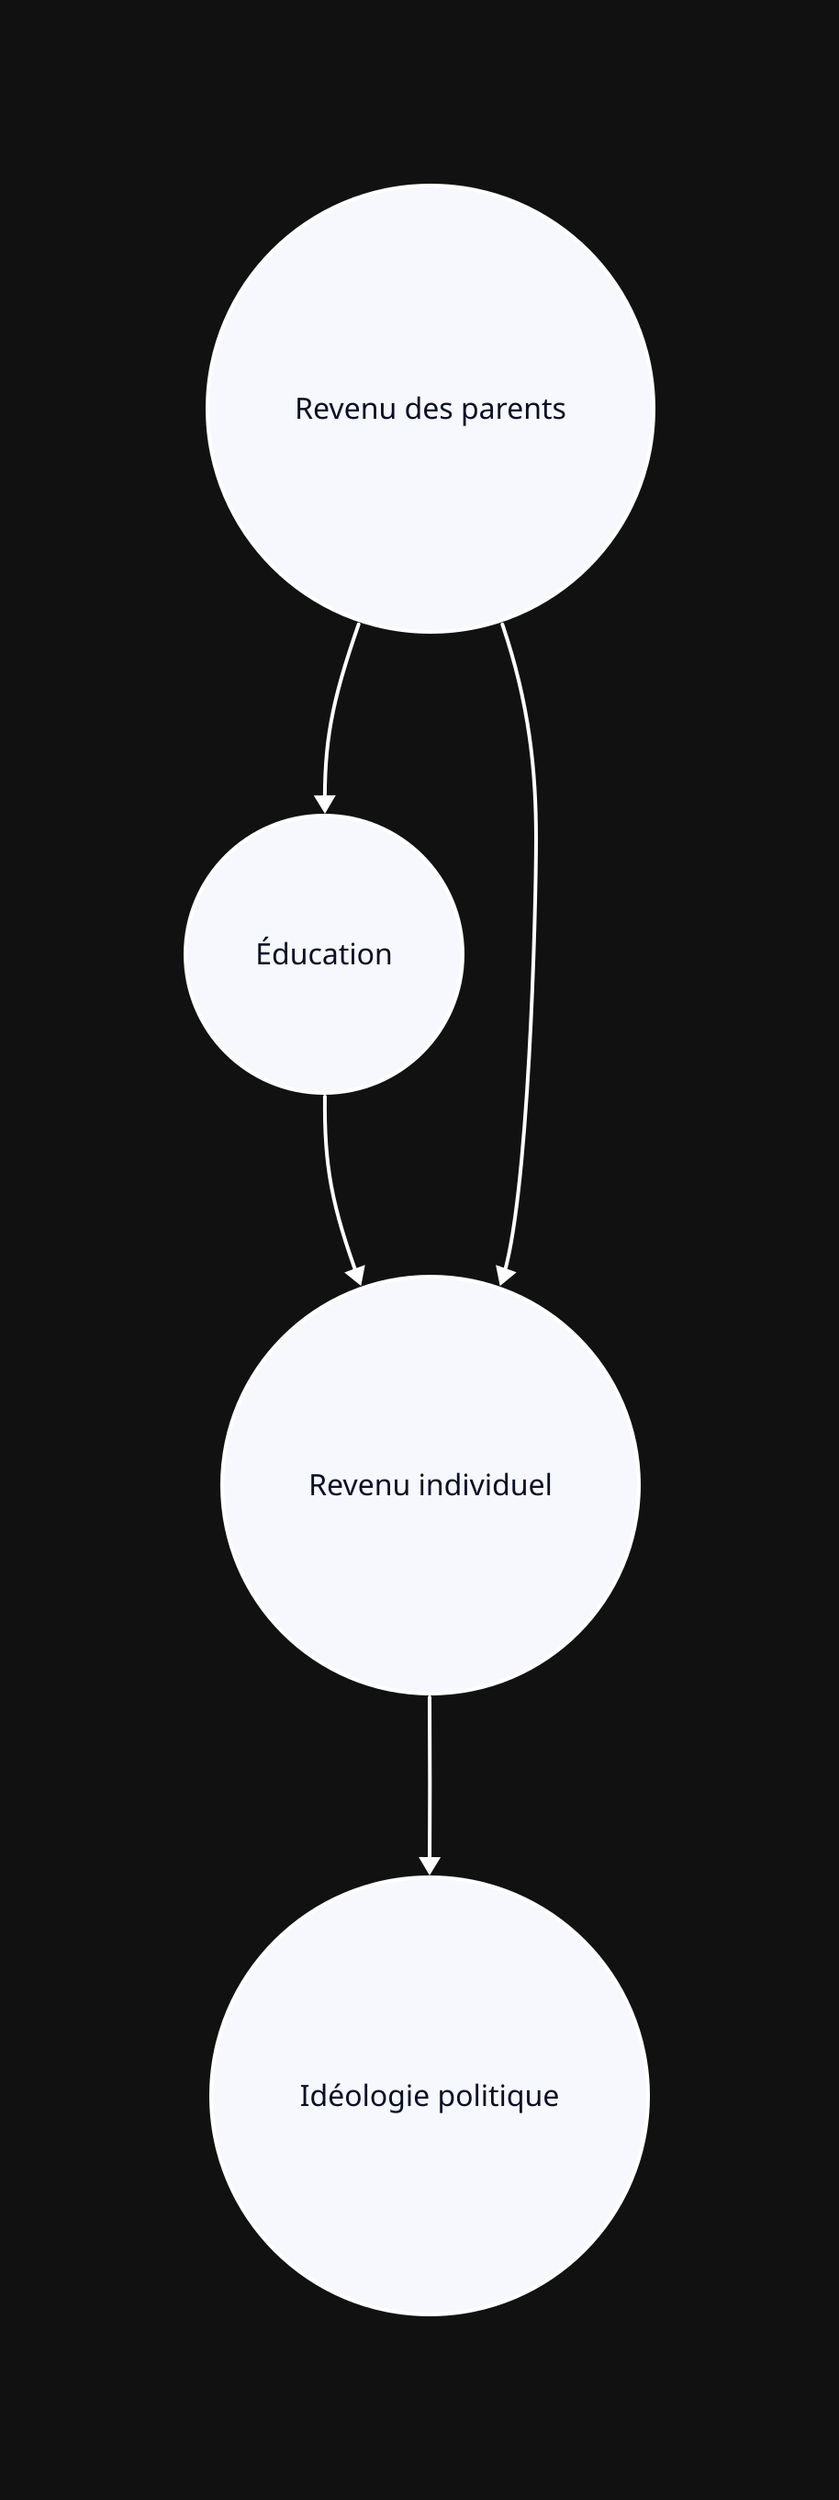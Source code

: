 vars: {
    d2-config: {
      theme-overrides: {
        B1: "#FFFFFF"
        N2: "#FFFFFF"
      }
    }
  }
  style: {
    fill: "#111111"
    stroke: "#FFFFFF"
  }
  x: {
    shape: circle
    style: {
      stroke: "#FFFFFF"
    }
  }
  y: {
    shape: circle
    style: {
      stroke: "#FFFFFF"
    }
  }
  z1: {
    shape: circle
    style: {
      stroke: "#FFFFFF"
    }
  }
  z2: {
    shape: circle
    style: {
      stroke: "#FFFFFF"
    }
  }


x: Éducation
y: Idéologie politique
z1: Revenu individuel
Z2: Revenu des parents

x -> z1
z1 -> y
z2 -> x
z2 -> z1
  